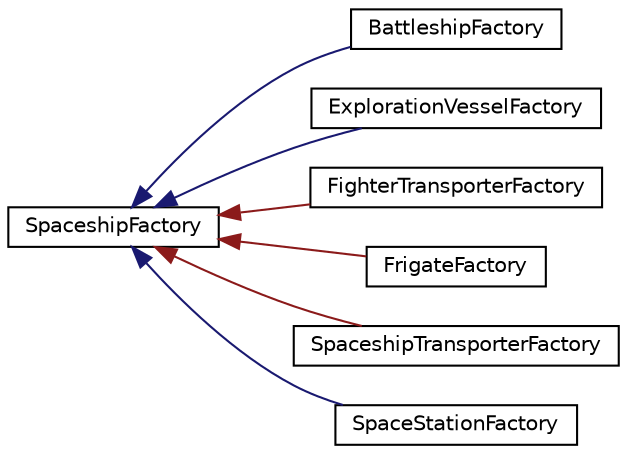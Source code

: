digraph "Graphical Class Hierarchy"
{
  edge [fontname="Helvetica",fontsize="10",labelfontname="Helvetica",labelfontsize="10"];
  node [fontname="Helvetica",fontsize="10",shape=record];
  rankdir="LR";
  Node0 [label="SpaceshipFactory",height=0.2,width=0.4,color="black", fillcolor="white", style="filled",URL="$classSpaceshipFactory.html"];
  Node0 -> Node1 [dir="back",color="midnightblue",fontsize="10",style="solid",fontname="Helvetica"];
  Node1 [label="BattleshipFactory",height=0.2,width=0.4,color="black", fillcolor="white", style="filled",URL="$classBattleshipFactory.html",tooltip="Battleship Factory class. "];
  Node0 -> Node2 [dir="back",color="midnightblue",fontsize="10",style="solid",fontname="Helvetica"];
  Node2 [label="ExplorationVesselFactory",height=0.2,width=0.4,color="black", fillcolor="white", style="filled",URL="$classExplorationVesselFactory.html",tooltip="Exploration Vessel Factory class. "];
  Node0 -> Node3 [dir="back",color="firebrick4",fontsize="10",style="solid",fontname="Helvetica"];
  Node3 [label="FighterTransporterFactory",height=0.2,width=0.4,color="black", fillcolor="white", style="filled",URL="$classFighterTransporterFactory.html",tooltip="Fighter Transporter Factory class. "];
  Node0 -> Node4 [dir="back",color="firebrick4",fontsize="10",style="solid",fontname="Helvetica"];
  Node4 [label="FrigateFactory",height=0.2,width=0.4,color="black", fillcolor="white", style="filled",URL="$classFrigateFactory.html",tooltip="Frigate Factory class. "];
  Node0 -> Node5 [dir="back",color="firebrick4",fontsize="10",style="solid",fontname="Helvetica"];
  Node5 [label="SpaceshipTransporterFactory",height=0.2,width=0.4,color="black", fillcolor="white", style="filled",URL="$classSpaceshipTransporterFactory.html",tooltip="Spaceship Transporter Factory class. "];
  Node0 -> Node6 [dir="back",color="midnightblue",fontsize="10",style="solid",fontname="Helvetica"];
  Node6 [label="SpaceStationFactory",height=0.2,width=0.4,color="black", fillcolor="white", style="filled",URL="$classSpaceStationFactory.html",tooltip="Spacestation Factory class. "];
}
